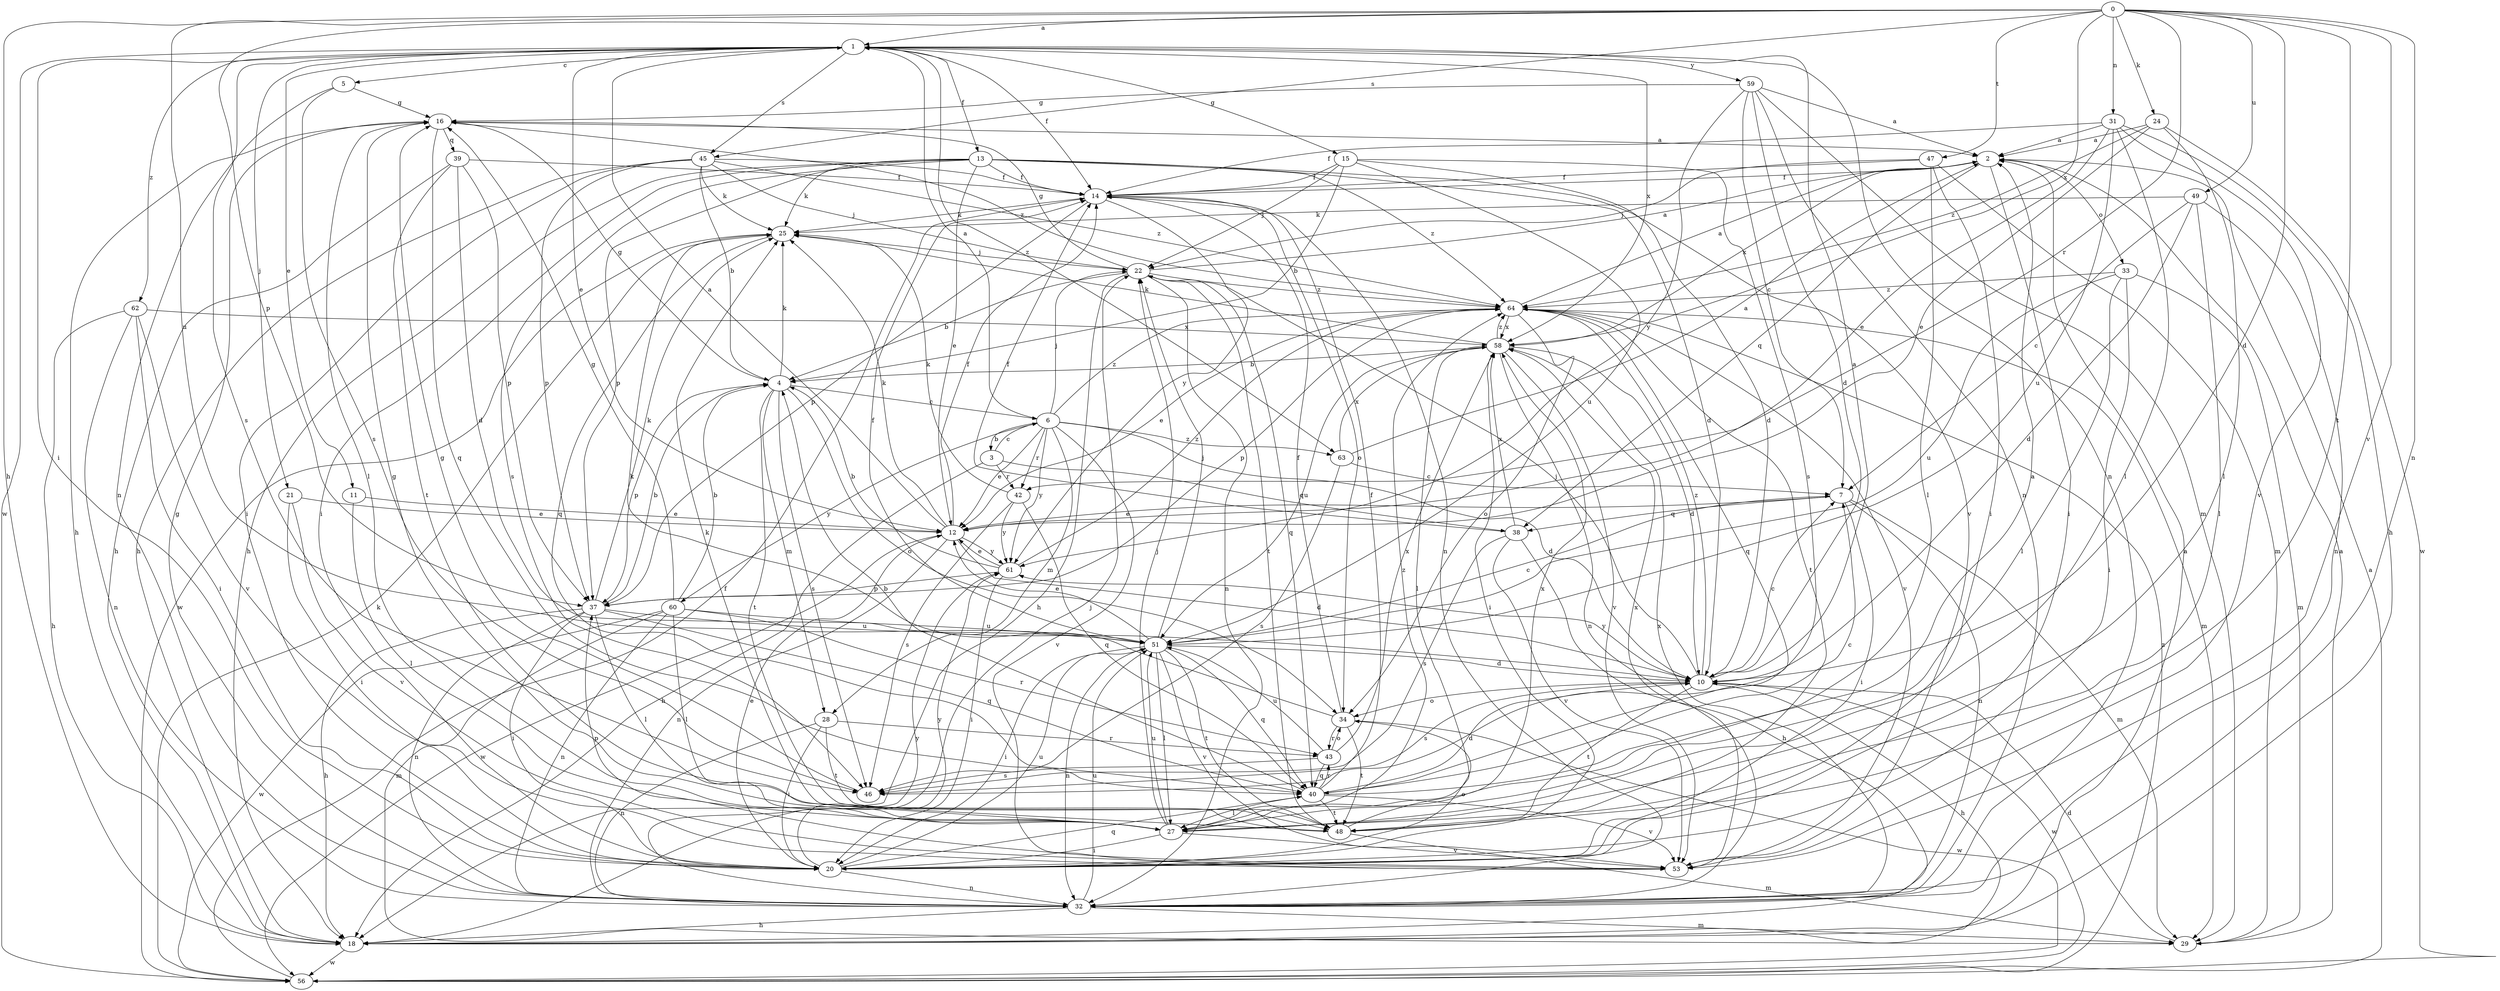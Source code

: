 strict digraph  {
0;
1;
2;
3;
4;
5;
6;
7;
10;
11;
12;
13;
14;
15;
16;
18;
20;
21;
22;
24;
25;
27;
28;
29;
31;
32;
33;
34;
37;
38;
39;
40;
42;
43;
45;
46;
47;
48;
49;
51;
53;
56;
58;
59;
60;
61;
62;
63;
64;
0 -> 1  [label=a];
0 -> 10  [label=d];
0 -> 18  [label=h];
0 -> 24  [label=k];
0 -> 31  [label=n];
0 -> 32  [label=n];
0 -> 37  [label=p];
0 -> 42  [label=r];
0 -> 45  [label=s];
0 -> 47  [label=t];
0 -> 48  [label=t];
0 -> 49  [label=u];
0 -> 51  [label=u];
0 -> 53  [label=v];
0 -> 58  [label=x];
1 -> 5  [label=c];
1 -> 11  [label=e];
1 -> 12  [label=e];
1 -> 13  [label=f];
1 -> 14  [label=f];
1 -> 15  [label=g];
1 -> 20  [label=i];
1 -> 21  [label=j];
1 -> 32  [label=n];
1 -> 45  [label=s];
1 -> 46  [label=s];
1 -> 56  [label=w];
1 -> 58  [label=x];
1 -> 59  [label=y];
1 -> 62  [label=z];
1 -> 63  [label=z];
2 -> 14  [label=f];
2 -> 20  [label=i];
2 -> 33  [label=o];
2 -> 38  [label=q];
2 -> 58  [label=x];
3 -> 6  [label=c];
3 -> 18  [label=h];
3 -> 38  [label=q];
3 -> 42  [label=r];
4 -> 6  [label=c];
4 -> 16  [label=g];
4 -> 25  [label=k];
4 -> 28  [label=m];
4 -> 34  [label=o];
4 -> 37  [label=p];
4 -> 46  [label=s];
4 -> 48  [label=t];
5 -> 16  [label=g];
5 -> 32  [label=n];
5 -> 46  [label=s];
6 -> 1  [label=a];
6 -> 3  [label=b];
6 -> 10  [label=d];
6 -> 12  [label=e];
6 -> 22  [label=j];
6 -> 28  [label=m];
6 -> 42  [label=r];
6 -> 53  [label=v];
6 -> 60  [label=y];
6 -> 61  [label=y];
6 -> 63  [label=z];
6 -> 64  [label=z];
7 -> 12  [label=e];
7 -> 20  [label=i];
7 -> 29  [label=m];
7 -> 32  [label=n];
7 -> 38  [label=q];
10 -> 1  [label=a];
10 -> 7  [label=c];
10 -> 18  [label=h];
10 -> 22  [label=j];
10 -> 34  [label=o];
10 -> 46  [label=s];
10 -> 48  [label=t];
10 -> 56  [label=w];
10 -> 61  [label=y];
10 -> 64  [label=z];
11 -> 12  [label=e];
11 -> 27  [label=l];
12 -> 1  [label=a];
12 -> 10  [label=d];
12 -> 14  [label=f];
12 -> 25  [label=k];
12 -> 32  [label=n];
12 -> 56  [label=w];
12 -> 61  [label=y];
13 -> 10  [label=d];
13 -> 12  [label=e];
13 -> 14  [label=f];
13 -> 18  [label=h];
13 -> 20  [label=i];
13 -> 25  [label=k];
13 -> 37  [label=p];
13 -> 46  [label=s];
13 -> 53  [label=v];
13 -> 64  [label=z];
14 -> 25  [label=k];
14 -> 32  [label=n];
14 -> 34  [label=o];
14 -> 37  [label=p];
14 -> 61  [label=y];
15 -> 4  [label=b];
15 -> 10  [label=d];
15 -> 14  [label=f];
15 -> 22  [label=j];
15 -> 46  [label=s];
15 -> 51  [label=u];
16 -> 2  [label=a];
16 -> 18  [label=h];
16 -> 27  [label=l];
16 -> 39  [label=q];
16 -> 40  [label=q];
16 -> 64  [label=z];
18 -> 2  [label=a];
18 -> 22  [label=j];
18 -> 56  [label=w];
20 -> 12  [label=e];
20 -> 32  [label=n];
20 -> 34  [label=o];
20 -> 40  [label=q];
20 -> 51  [label=u];
20 -> 61  [label=y];
21 -> 12  [label=e];
21 -> 20  [label=i];
21 -> 53  [label=v];
22 -> 2  [label=a];
22 -> 4  [label=b];
22 -> 16  [label=g];
22 -> 18  [label=h];
22 -> 32  [label=n];
22 -> 40  [label=q];
22 -> 48  [label=t];
22 -> 64  [label=z];
24 -> 2  [label=a];
24 -> 12  [label=e];
24 -> 27  [label=l];
24 -> 56  [label=w];
24 -> 64  [label=z];
25 -> 22  [label=j];
25 -> 40  [label=q];
25 -> 56  [label=w];
27 -> 16  [label=g];
27 -> 20  [label=i];
27 -> 22  [label=j];
27 -> 51  [label=u];
27 -> 53  [label=v];
27 -> 64  [label=z];
28 -> 20  [label=i];
28 -> 32  [label=n];
28 -> 43  [label=r];
28 -> 48  [label=t];
29 -> 2  [label=a];
29 -> 10  [label=d];
31 -> 2  [label=a];
31 -> 12  [label=e];
31 -> 14  [label=f];
31 -> 18  [label=h];
31 -> 27  [label=l];
31 -> 51  [label=u];
31 -> 53  [label=v];
32 -> 16  [label=g];
32 -> 18  [label=h];
32 -> 29  [label=m];
32 -> 51  [label=u];
32 -> 58  [label=x];
32 -> 61  [label=y];
33 -> 20  [label=i];
33 -> 27  [label=l];
33 -> 29  [label=m];
33 -> 51  [label=u];
33 -> 64  [label=z];
34 -> 14  [label=f];
34 -> 25  [label=k];
34 -> 43  [label=r];
34 -> 48  [label=t];
34 -> 56  [label=w];
37 -> 4  [label=b];
37 -> 18  [label=h];
37 -> 20  [label=i];
37 -> 25  [label=k];
37 -> 27  [label=l];
37 -> 32  [label=n];
37 -> 40  [label=q];
37 -> 51  [label=u];
38 -> 14  [label=f];
38 -> 18  [label=h];
38 -> 46  [label=s];
38 -> 53  [label=v];
38 -> 58  [label=x];
39 -> 10  [label=d];
39 -> 14  [label=f];
39 -> 18  [label=h];
39 -> 37  [label=p];
39 -> 48  [label=t];
40 -> 2  [label=a];
40 -> 4  [label=b];
40 -> 7  [label=c];
40 -> 10  [label=d];
40 -> 14  [label=f];
40 -> 27  [label=l];
40 -> 43  [label=r];
40 -> 48  [label=t];
40 -> 53  [label=v];
42 -> 25  [label=k];
42 -> 40  [label=q];
42 -> 46  [label=s];
42 -> 61  [label=y];
43 -> 34  [label=o];
43 -> 40  [label=q];
43 -> 46  [label=s];
43 -> 51  [label=u];
43 -> 58  [label=x];
45 -> 4  [label=b];
45 -> 14  [label=f];
45 -> 18  [label=h];
45 -> 20  [label=i];
45 -> 22  [label=j];
45 -> 25  [label=k];
45 -> 37  [label=p];
45 -> 64  [label=z];
46 -> 16  [label=g];
47 -> 14  [label=f];
47 -> 20  [label=i];
47 -> 22  [label=j];
47 -> 27  [label=l];
47 -> 29  [label=m];
48 -> 25  [label=k];
48 -> 29  [label=m];
48 -> 58  [label=x];
49 -> 7  [label=c];
49 -> 10  [label=d];
49 -> 25  [label=k];
49 -> 27  [label=l];
49 -> 32  [label=n];
51 -> 7  [label=c];
51 -> 10  [label=d];
51 -> 12  [label=e];
51 -> 14  [label=f];
51 -> 20  [label=i];
51 -> 22  [label=j];
51 -> 27  [label=l];
51 -> 32  [label=n];
51 -> 40  [label=q];
51 -> 48  [label=t];
51 -> 53  [label=v];
53 -> 37  [label=p];
53 -> 58  [label=x];
56 -> 2  [label=a];
56 -> 14  [label=f];
56 -> 25  [label=k];
56 -> 64  [label=z];
58 -> 4  [label=b];
58 -> 10  [label=d];
58 -> 20  [label=i];
58 -> 25  [label=k];
58 -> 27  [label=l];
58 -> 32  [label=n];
58 -> 51  [label=u];
58 -> 53  [label=v];
58 -> 64  [label=z];
59 -> 2  [label=a];
59 -> 7  [label=c];
59 -> 10  [label=d];
59 -> 16  [label=g];
59 -> 29  [label=m];
59 -> 32  [label=n];
59 -> 61  [label=y];
60 -> 4  [label=b];
60 -> 16  [label=g];
60 -> 27  [label=l];
60 -> 29  [label=m];
60 -> 32  [label=n];
60 -> 43  [label=r];
60 -> 51  [label=u];
60 -> 56  [label=w];
61 -> 4  [label=b];
61 -> 12  [label=e];
61 -> 20  [label=i];
61 -> 37  [label=p];
61 -> 64  [label=z];
62 -> 18  [label=h];
62 -> 20  [label=i];
62 -> 32  [label=n];
62 -> 53  [label=v];
62 -> 58  [label=x];
63 -> 2  [label=a];
63 -> 7  [label=c];
63 -> 46  [label=s];
63 -> 58  [label=x];
64 -> 2  [label=a];
64 -> 12  [label=e];
64 -> 29  [label=m];
64 -> 34  [label=o];
64 -> 37  [label=p];
64 -> 40  [label=q];
64 -> 48  [label=t];
64 -> 53  [label=v];
64 -> 58  [label=x];
}
